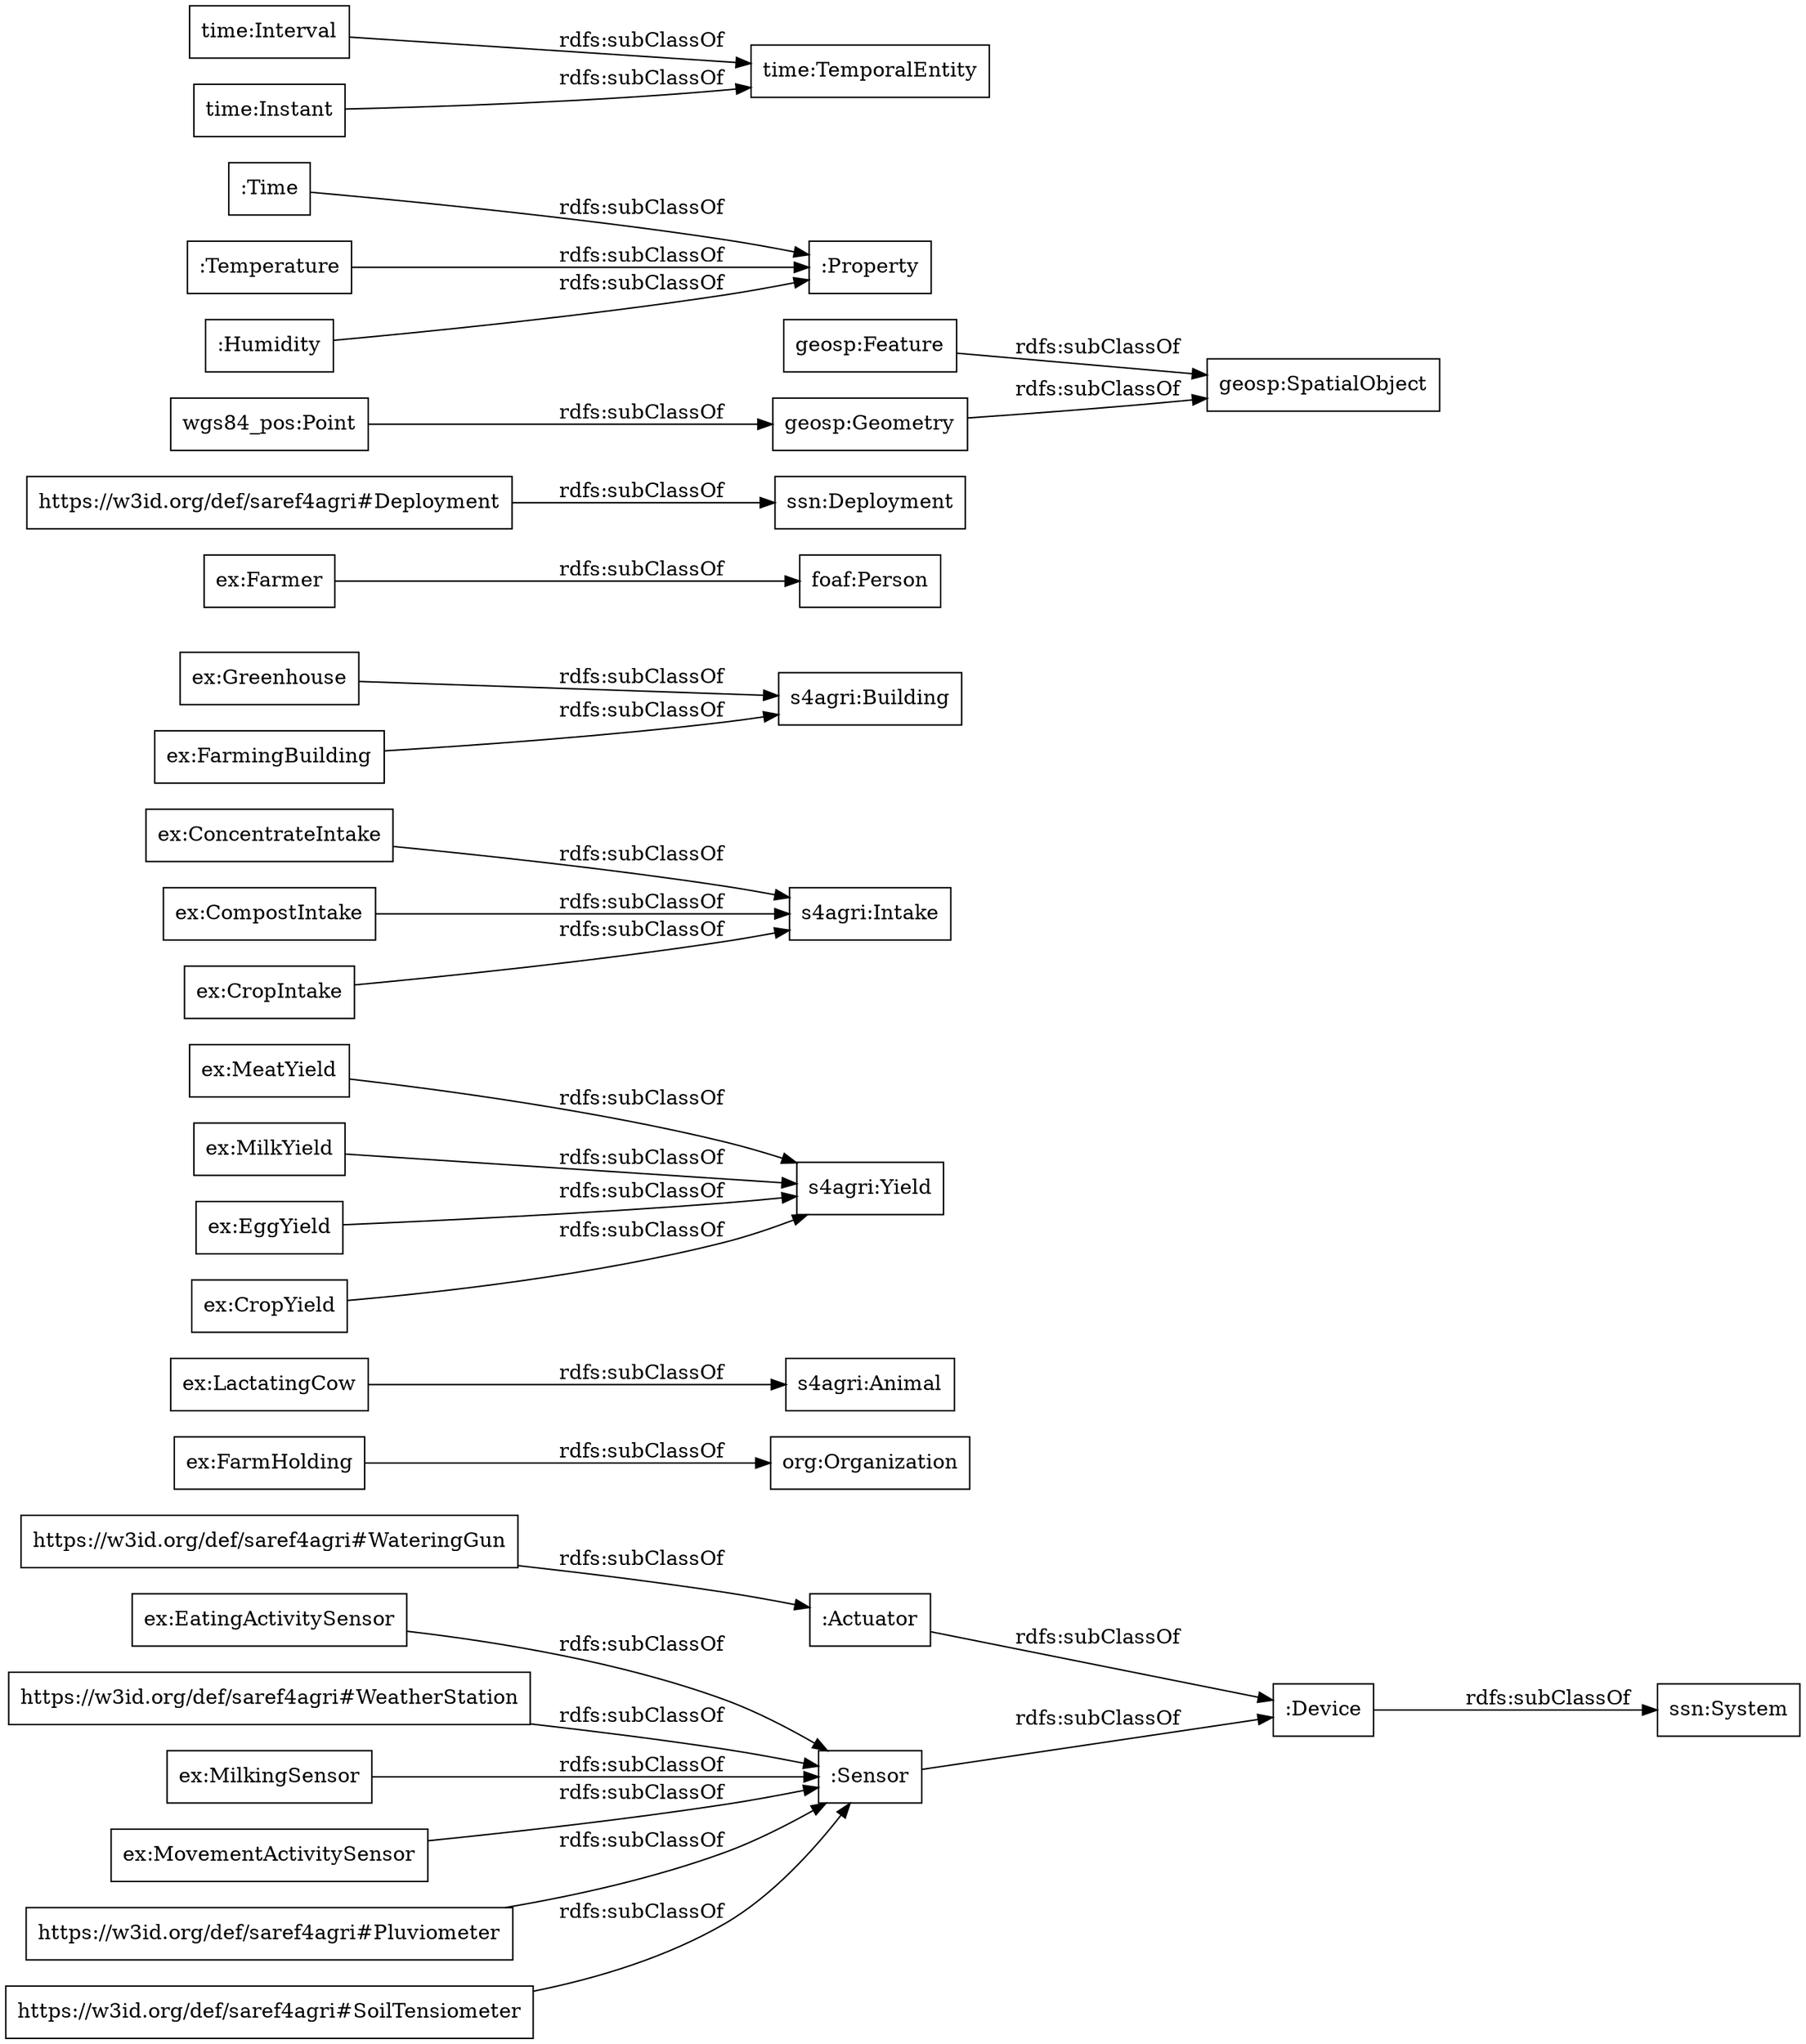 digraph ar2dtool_diagram { 
rankdir=LR;
size="1000"
node [shape = rectangle, color="black"]; "ex:EatingActivitySensor" "ex:FarmHolding" "ex:LactatingCow" "ex:MeatYield" "ex:MilkingSensor" "ex:ConcentrateIntake" "ex:CompostIntake" "ex:Greenhouse" "ex:Farmer" "ex:MilkYield" "ex:EggYield" "ex:FarmingBuilding" "ex:CropIntake" "ex:MovementActivitySensor" "ex:CropYield" "https://w3id.org/def/saref4agri#WateringGun" "ssn:Deployment" "geosp:Feature" ":Property" "https://w3id.org/def/saref4agri#Pluviometer" ":Sensor" ":Device" "https://w3id.org/def/saref4agri#SoilTensiometer" "time:Interval" "geosp:SpatialObject" "geosp:Geometry" "time:TemporalEntity" "https://w3id.org/def/saref4agri#Deployment" ":Time" "https://w3id.org/def/saref4agri#WeatherStation" "ssn:System" "wgs84_pos:Point" ":Temperature" "time:Instant" ":Humidity" ":Actuator" ; /*classes style*/
	":Sensor" -> ":Device" [ label = "rdfs:subClassOf" ];
	"ex:Farmer" -> "foaf:Person" [ label = "rdfs:subClassOf" ];
	"ex:FarmingBuilding" -> "s4agri:Building" [ label = "rdfs:subClassOf" ];
	"ex:ConcentrateIntake" -> "s4agri:Intake" [ label = "rdfs:subClassOf" ];
	"https://w3id.org/def/saref4agri#WeatherStation" -> ":Sensor" [ label = "rdfs:subClassOf" ];
	"ex:MilkingSensor" -> ":Sensor" [ label = "rdfs:subClassOf" ];
	"ex:EatingActivitySensor" -> ":Sensor" [ label = "rdfs:subClassOf" ];
	"time:Interval" -> "time:TemporalEntity" [ label = "rdfs:subClassOf" ];
	"ex:CropYield" -> "s4agri:Yield" [ label = "rdfs:subClassOf" ];
	":Temperature" -> ":Property" [ label = "rdfs:subClassOf" ];
	"ex:CompostIntake" -> "s4agri:Intake" [ label = "rdfs:subClassOf" ];
	"ex:EggYield" -> "s4agri:Yield" [ label = "rdfs:subClassOf" ];
	"ex:LactatingCow" -> "s4agri:Animal" [ label = "rdfs:subClassOf" ];
	"wgs84_pos:Point" -> "geosp:Geometry" [ label = "rdfs:subClassOf" ];
	"ex:Greenhouse" -> "s4agri:Building" [ label = "rdfs:subClassOf" ];
	"geosp:Feature" -> "geosp:SpatialObject" [ label = "rdfs:subClassOf" ];
	"https://w3id.org/def/saref4agri#Deployment" -> "ssn:Deployment" [ label = "rdfs:subClassOf" ];
	"https://w3id.org/def/saref4agri#SoilTensiometer" -> ":Sensor" [ label = "rdfs:subClassOf" ];
	":Humidity" -> ":Property" [ label = "rdfs:subClassOf" ];
	"https://w3id.org/def/saref4agri#WateringGun" -> ":Actuator" [ label = "rdfs:subClassOf" ];
	":Actuator" -> ":Device" [ label = "rdfs:subClassOf" ];
	"ex:FarmHolding" -> "org:Organization" [ label = "rdfs:subClassOf" ];
	"time:Instant" -> "time:TemporalEntity" [ label = "rdfs:subClassOf" ];
	"ex:CropIntake" -> "s4agri:Intake" [ label = "rdfs:subClassOf" ];
	"ex:MilkYield" -> "s4agri:Yield" [ label = "rdfs:subClassOf" ];
	"geosp:Geometry" -> "geosp:SpatialObject" [ label = "rdfs:subClassOf" ];
	"ex:MovementActivitySensor" -> ":Sensor" [ label = "rdfs:subClassOf" ];
	":Time" -> ":Property" [ label = "rdfs:subClassOf" ];
	"ex:MeatYield" -> "s4agri:Yield" [ label = "rdfs:subClassOf" ];
	"https://w3id.org/def/saref4agri#Pluviometer" -> ":Sensor" [ label = "rdfs:subClassOf" ];
	":Device" -> "ssn:System" [ label = "rdfs:subClassOf" ];

}
